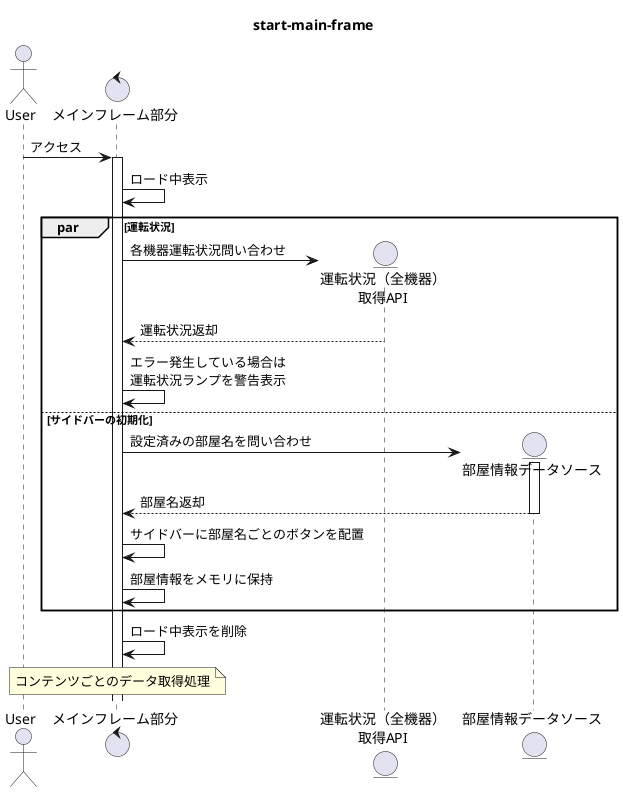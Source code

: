 @startuml start-main-frame
title start-main-frame
actor User
control メインフレーム部分 as fm

User -> fm:アクセス
activate fm
fm -> fm:ロード中表示

par 運転状況
    create entity "運転状況（全機器）\n取得API" as cond
    fm -> cond:各機器運転状況問い合わせ
    cond --> fm:運転状況返却
    fm -> fm:エラー発生している場合は\n運転状況ランプを警告表示
    else サイドバーの初期化
    create entity "部屋情報データソース" as rmSrc
    fm -> rmSrc:設定済みの部屋名を問い合わせ
    activate rmSrc
    rmSrc --> fm:部屋名返却
    deactivate rmSrc
    fm -> fm:サイドバーに部屋名ごとのボタンを配置
    fm -> fm:部屋情報をメモリに保持
end
fm -> fm:ロード中表示を削除
note over fm: コンテンツごとのデータ取得処理

@enduml